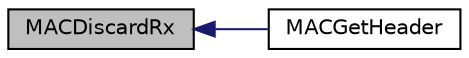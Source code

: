 digraph "MACDiscardRx"
{
  edge [fontname="Helvetica",fontsize="10",labelfontname="Helvetica",labelfontsize="10"];
  node [fontname="Helvetica",fontsize="10",shape=record];
  rankdir="LR";
  Node1 [label="MACDiscardRx",height=0.2,width=0.4,color="black", fillcolor="grey75", style="filled", fontcolor="black"];
  Node1 -> Node2 [dir="back",color="midnightblue",fontsize="10",style="solid"];
  Node2 [label="MACGetHeader",height=0.2,width=0.4,color="black", fillcolor="white", style="filled",URL="$_e_n_c28_j60_8c.html#a18cabbf973ecec4ba5b67dc2c729b753"];
}
